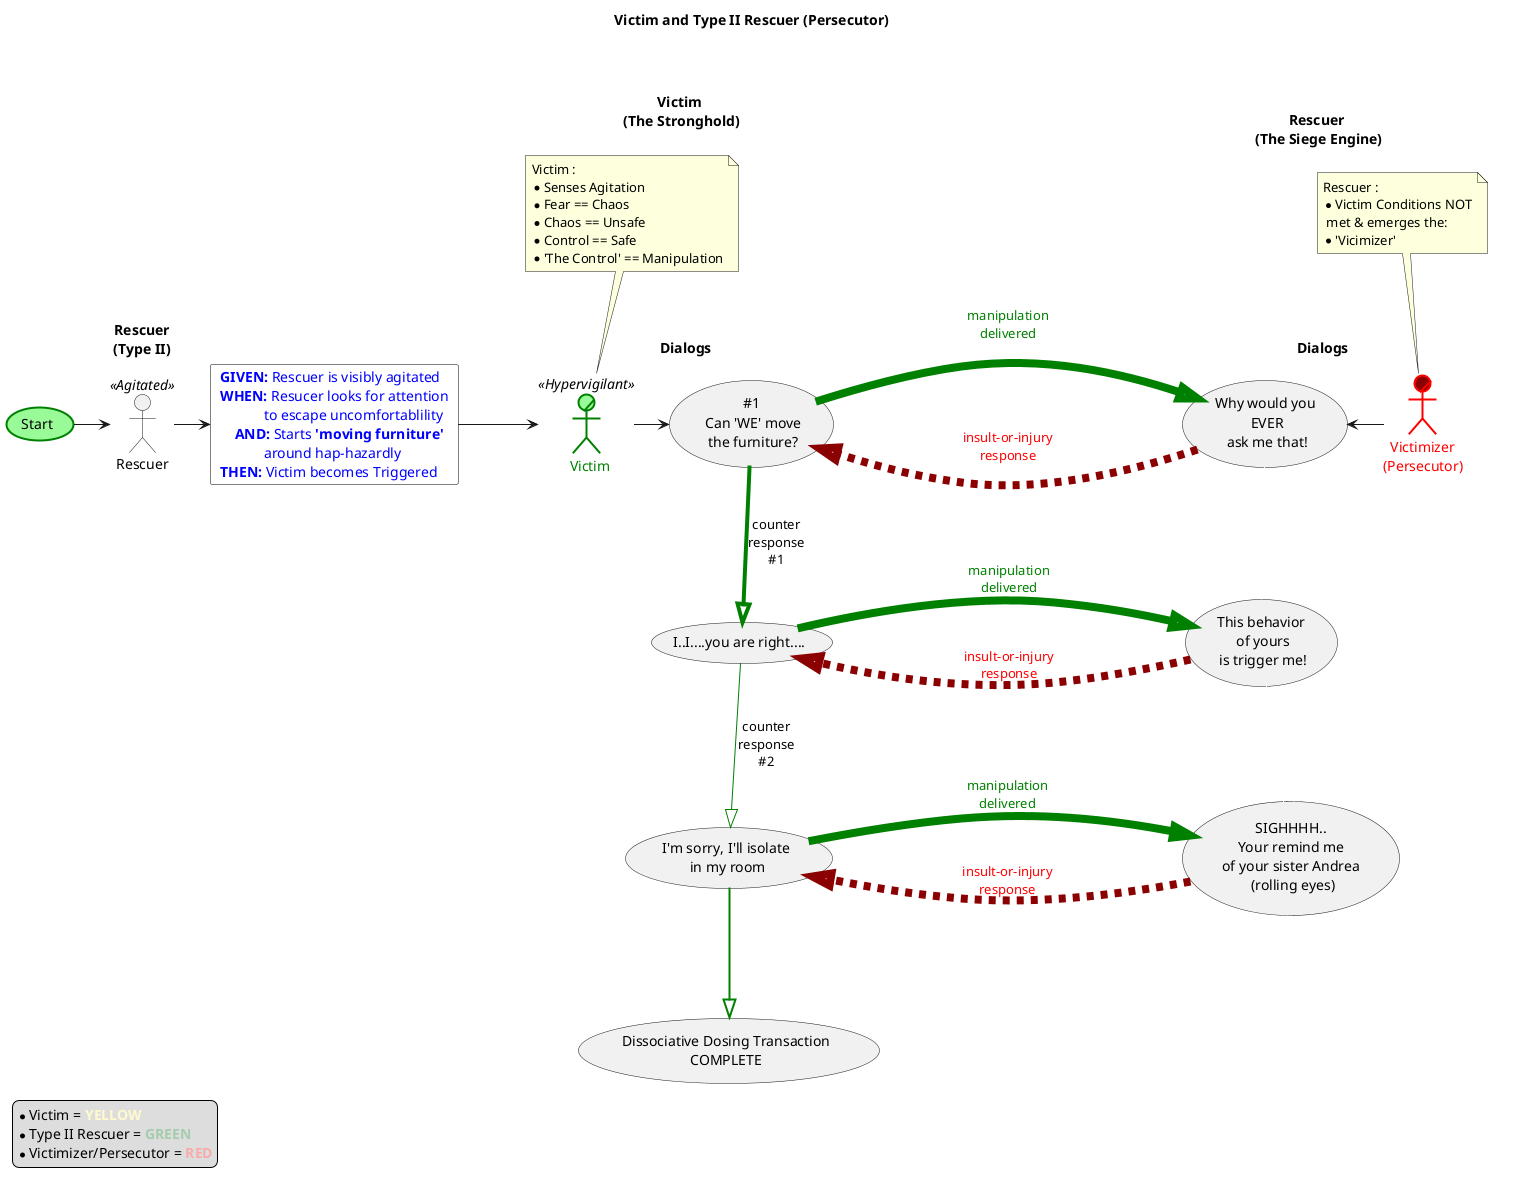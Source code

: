 @startuml

' left to right direction
skinparam Shadowing false
skinparam maxMessageSize 60
' skinparam packageStyle rectangle

skinparam package {
    BorderColor white
    ' BackgroundColor white
}

' <style>
' usecase {
'     HorizontalAlignment right
'     MaximumWidth 20
' }
' package {
'     BackGroundColor #12bdb9
'     LineThickness 1
'     LineColor black
' }
' </style>

skinparam rectangle{
    BorderColor white
    RectangleBorderThickness -1
}

title Victim and Type II Rescuer (Persecutor)

legend bottom left
    ' * TBD1 = <color:#ADBBD2>**BLUE**</color>
    ' * TBD2 = <color:#FFFFFF>**WHITE**</color>
    * Victim = <color:#LemonChiffon>**YELLOW**</color>
    * Type II Rescuer = <color:#A4CCAC>**GREEN**</color>
    * Victimizer/Persecutor = <color:#F7ABAB>**RED**</color>
end legend

' package dosingtrans as "
' Dissociative Dosing Transaction
' --
' Succesful dosing tranaction
' Percecutor 'insult or injury' <-exchange-> 'insult or injury' Victim
' * Both 'Players' in the game
' DISSOCIATE:
' -- more absent than present (unconscious - stupedied)
' -- more there then (regressed)
' -- less here now (present)
' "

' package dissociated as "
' Bodily Symptoms
' of Dissociation or Dissociated
' ..
' Hypoxic ==
' Hypercarbic ==
' Hypoglycemic ==

' "

' dosingtrans -down-> dissociated

' actor "Victim" as vic
' actor "Rescuer" as rescuer

' rectangle "Type II Rescuer\nPersonas" as T2Resc {
'     actor :Rescuer\n(Type II) : as rescue2 #palegreen;line:green;line.bold;text:green

'     actor/ :  Victimizer\n(Persecutor): as vicper #DarkRed;line:red;line.bold;text:red

'     rescue2 -down- vicper

' }

' rescuer -right-> rescue2
' rescuer -right-> vicper

' vic --> rescue2
' vic -down-> vicper

' vicper -down-> dosingtrans


    card theTrigger #white;line:black;text:blue as "
        <b>GIVEN:</b> Rescuer is visibly agitated
        <b>WHEN:</b> Resucer looks for attention
                    to escape uncomfortablility
            <b>AND:</b> Starts <b>'moving furniture'</b>
                    around hap-hazardly
        <b>THEN:</b> Victim becomes Triggered
        "
    ' rectangle "test" as test {
    '     actor "Victim" as victim3  << Hypervigilant >>
    ' }
    rectangle "Rescuer\n(Type II)" as test2 {
        actor "Rescuer" as rescue3 << Agitated >>
    }

    usecase "Start" as start2 #palegreen;line:green;line.bold
    usecase "Dissociative Dosing Transaction\nCOMPLETE" as doseComplete

    start2 -> rescue3
    ' theTrigger -down-> victim3
    rescue3 -right-> theTrigger
    ' theTrigger -right-> victim3
    ' victim3 -right-> vicDiagBox
    ' vicStgHold -right-> resSiegeEngine
    ' victim3 -down-|> start2
    ' rescue3 -down-|> start2


' ======= RESCUER =========
rectangle "Rescuer \n(The Siege Engine)" as resSiegeEngine {
    ' actor "Rescuer" as rescue3 << Agitated >>


    ' usecase "Start" as start2 #palegreen;line:green;line.bold
    ' start2 -left-> rescue3



    rectangle "Dialogs" as resDiag {

        actor/ :  Victimizer\n(Persecutor): as vicper #DarkRed;line:red;line.bold;text:red

        usecase "Why would you\n EVER\n ask me that!" as dialog2
        usecase "This behavior\n of yours\n is trigger me!" as dialog4
        usecase "SIGHHHH..\nYour remind me\nof your sister Andrea\n (rolling eyes)" as dialog6

        dialog2 -down-|> dialog4 #line:white
        dialog4 -down-|> dialog6 #line:white

    }

    note top of vicper
    Rescuer :
    * Victim Conditions NOT
     met & emerges the:
    * 'Vicimizer'
    end note


}


' ======= VICTIM =========
rectangle "Victim \n(The Stronghold)" as vicStgHold {
    ' actor "Victim" as victim3  << Hypervigilant >>


    rectangle "Dialogs" as vicDiagBox {
        actor/ :  Victim: as vicDiag << Hypervigilant >> #palegreen;line:green;line.bold;text:green

        usecase "#1\n Can 'WE' move\n the furniture?" as dialog1
        usecase "I..I....you are right...." as dialog3
        usecase "I'm sorry, I'll isolate\n in my room" as dialog5

        dialog1 -[#green,plain,thickness=4]down-|> dialog3 : counter response #1
        dialog3 -down-|> dialog5 #line:green : counter response #2

    }

    note top of vicDiag
    Victim :
    * Senses Agitation
    * Fear == Chaos
    * Chaos == Unsafe
    * Control == Safe
    * 'The Control' == Manipulation
    end note
}



    ' **This line below is required to keep Dialog boxes lined up
    vicStgHold -right- resSiegeEngine #line:white

    theTrigger -right-> vicDiag
    vicDiag -right-> dialog1
    ' rescue3 --> dialog2 #line:white
    ' dialog1 -> vicper : 'Innocent' ask
    dialog2 <-right- vicper

    dialog1 -[#green,plain,thickness=8]|> dialog2 #text:green : manipulation delivered\n
    dialog2 ---[#DarkRed,dashed,thickness=8]---|> dialog1 #text:red  : insult-or-injury response\n
    ' dialog2 --> dialog3 : annoyed response
    dialog3 -[#green,plain,thickness=8]-|> dialog4 #text:green : manipulation delivered\t
    dialog4 -[#DarkRed,dashed,thickness=8]-|> dialog3 #text:Red : insult-or-injury response\t


    ' dialog4 --> dialog5 : response
    dialog5 -[#green,plain,thickness=8]-|> dialog6 #text:Green : manipulation delivered\t
    dialog6 -[#DarkRed,dashed,thickness=8]-|> dialog5 #text:Red  : insult-or-injury response\t


    dialog5 -down-|> doseComplete #palegreen;line:green;line.bold;text:green



@enduml